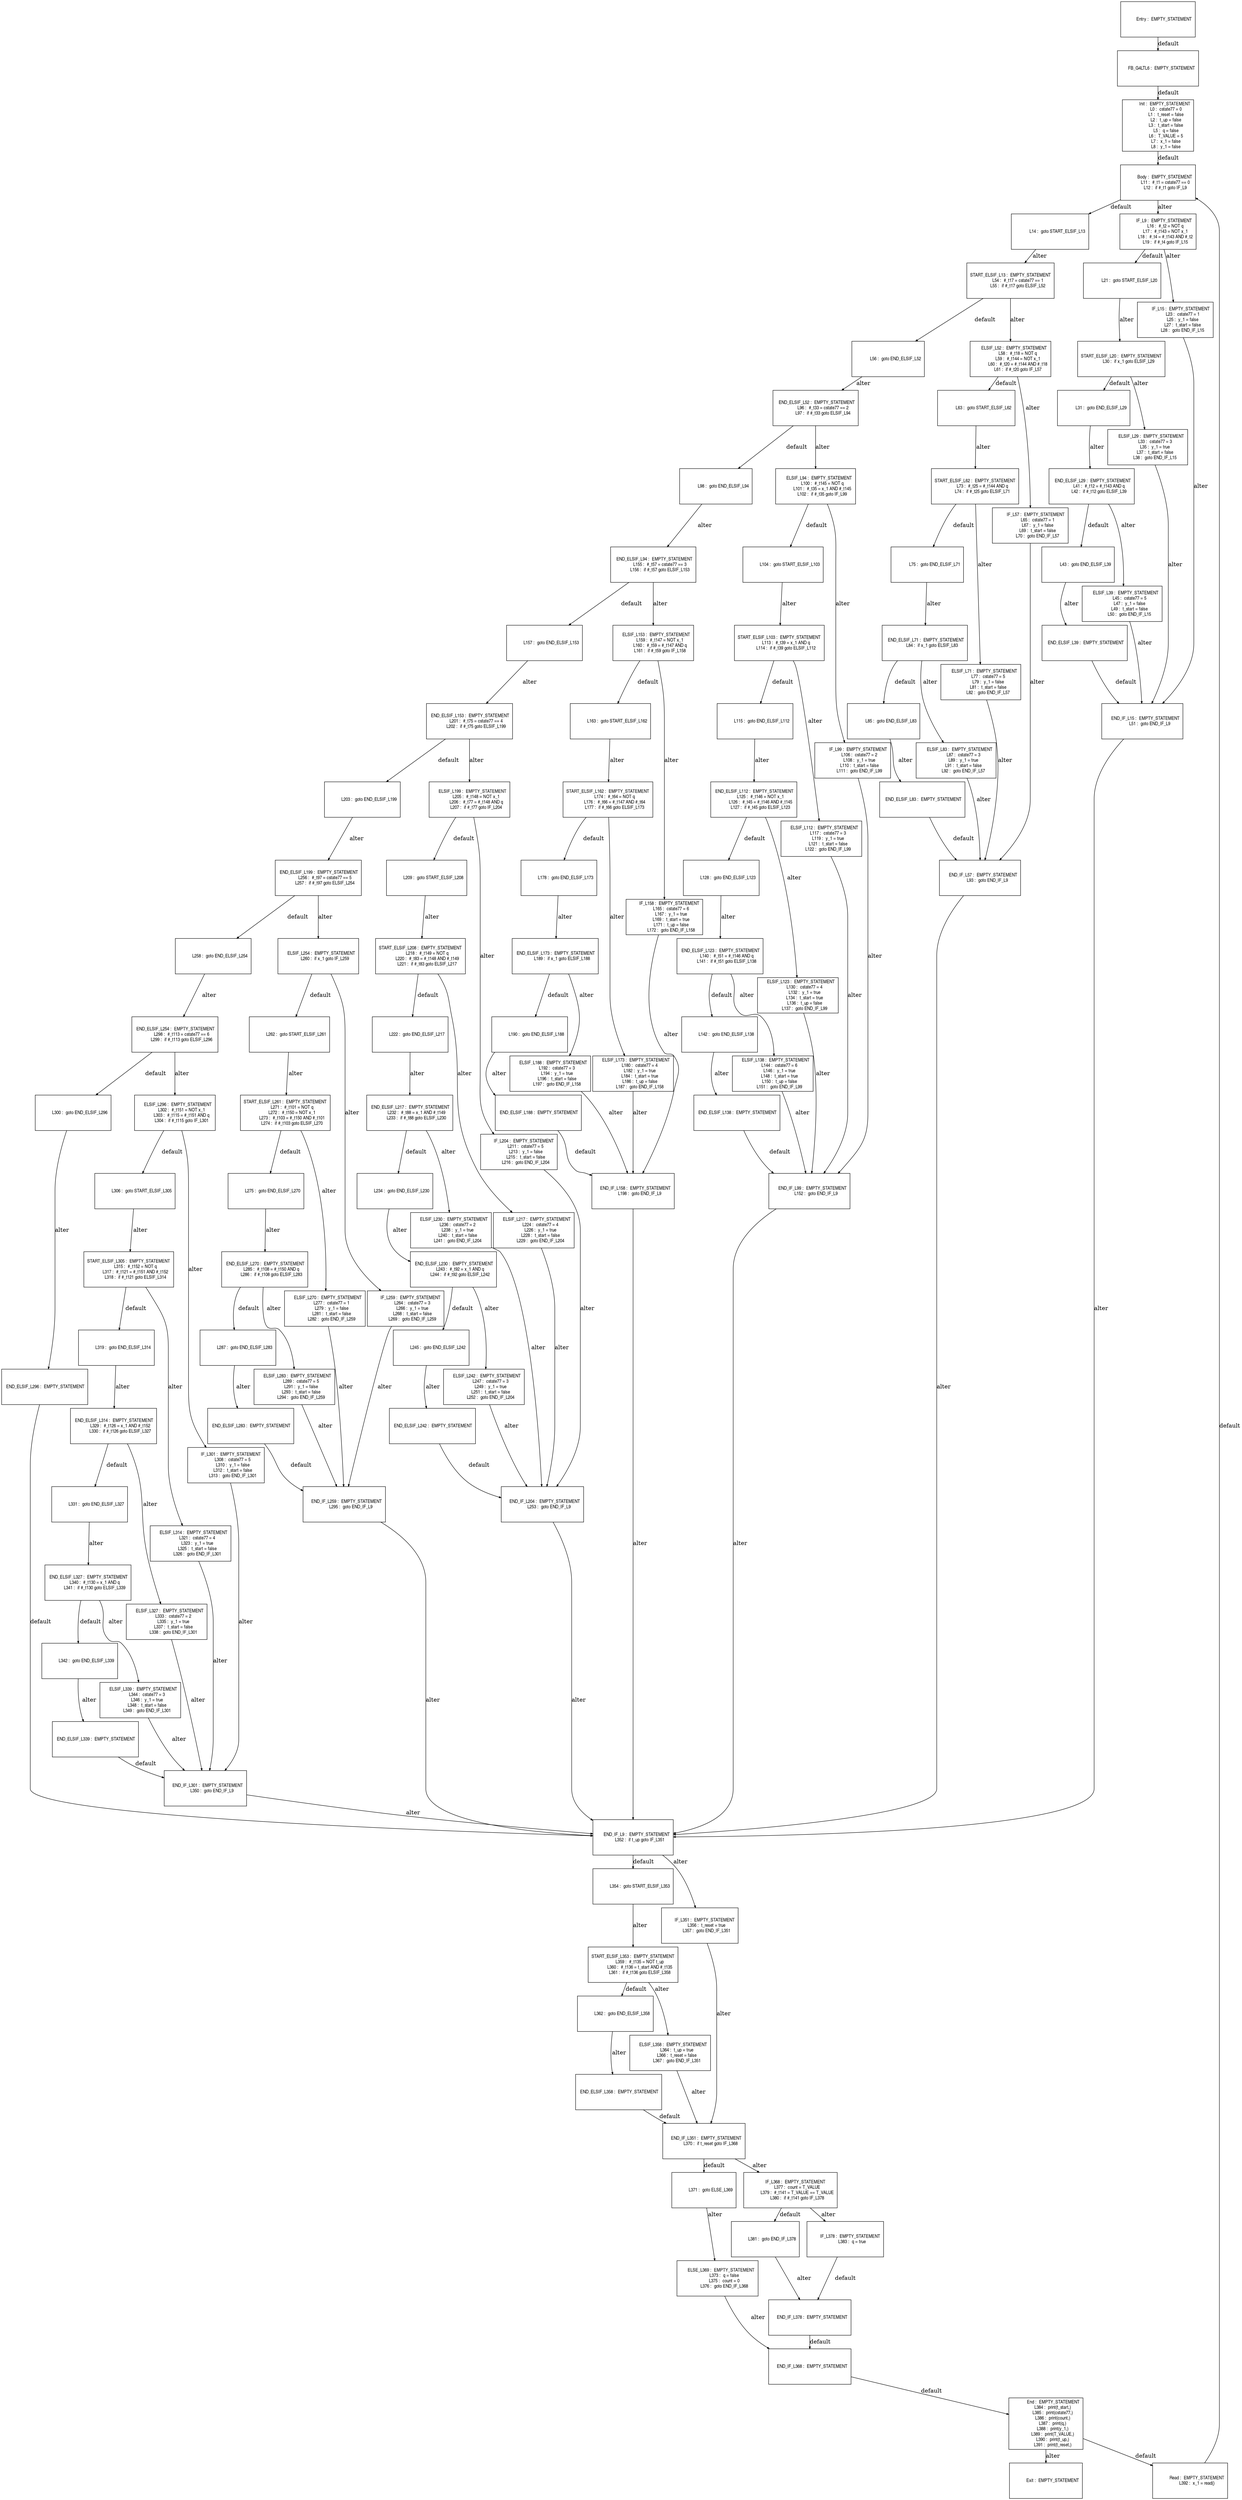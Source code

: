 digraph G {
  ranksep=.25;
  edge [arrowsize=.5]
  node [shape=rectangle, fontname="ArialNarrow",
        fontsize=12,  height=1.2];
  "      FB_G4LTL6 :  EMPTY_STATEMENT
"; "           Init :  EMPTY_STATEMENT
             L0 :  cstate77 = 0
             L1 :  t_reset = false
             L2 :  t_up = false
             L3 :  t_start = false
             L5 :  q = false
             L6 :  T_VALUE = 5
             L7 :  x_1 = false
             L8 :  y_1 = false
"; "           Body :  EMPTY_STATEMENT
            L11 :  #_t1 = cstate77 == 0
            L12 :  if #_t1 goto IF_L9
"; "            L14 :  goto START_ELSIF_L13
"; "          IF_L9 :  EMPTY_STATEMENT
            L16 :  #_t2 = NOT q
            L17 :  #_t143 = NOT x_1
            L18 :  #_t4 = #_t143 AND #_t2
            L19 :  if #_t4 goto IF_L15
"; "            L21 :  goto START_ELSIF_L20
"; "         IF_L15 :  EMPTY_STATEMENT
            L23 :  cstate77 = 1
            L25 :  y_1 = false
            L27 :  t_start = false
            L28 :  goto END_IF_L15
"; "START_ELSIF_L20 :  EMPTY_STATEMENT
            L30 :  if x_1 goto ELSIF_L29
"; "            L31 :  goto END_ELSIF_L29
"; "      ELSIF_L29 :  EMPTY_STATEMENT
            L33 :  cstate77 = 3
            L35 :  y_1 = true
            L37 :  t_start = false
            L38 :  goto END_IF_L15
"; "  END_ELSIF_L29 :  EMPTY_STATEMENT
            L41 :  #_t12 = #_t143 AND q
            L42 :  if #_t12 goto ELSIF_L39
"; "            L43 :  goto END_ELSIF_L39
"; "      ELSIF_L39 :  EMPTY_STATEMENT
            L45 :  cstate77 = 5
            L47 :  y_1 = false
            L49 :  t_start = false
            L50 :  goto END_IF_L15
"; "  END_ELSIF_L39 :  EMPTY_STATEMENT
"; "     END_IF_L15 :  EMPTY_STATEMENT
            L51 :  goto END_IF_L9
"; "START_ELSIF_L13 :  EMPTY_STATEMENT
            L54 :  #_t17 = cstate77 == 1
            L55 :  if #_t17 goto ELSIF_L52
"; "            L56 :  goto END_ELSIF_L52
"; "      ELSIF_L52 :  EMPTY_STATEMENT
            L58 :  #_t18 = NOT q
            L59 :  #_t144 = NOT x_1
            L60 :  #_t20 = #_t144 AND #_t18
            L61 :  if #_t20 goto IF_L57
"; "            L63 :  goto START_ELSIF_L62
"; "         IF_L57 :  EMPTY_STATEMENT
            L65 :  cstate77 = 1
            L67 :  y_1 = false
            L69 :  t_start = false
            L70 :  goto END_IF_L57
"; "START_ELSIF_L62 :  EMPTY_STATEMENT
            L73 :  #_t25 = #_t144 AND q
            L74 :  if #_t25 goto ELSIF_L71
"; "            L75 :  goto END_ELSIF_L71
"; "      ELSIF_L71 :  EMPTY_STATEMENT
            L77 :  cstate77 = 5
            L79 :  y_1 = false
            L81 :  t_start = false
            L82 :  goto END_IF_L57
"; "  END_ELSIF_L71 :  EMPTY_STATEMENT
            L84 :  if x_1 goto ELSIF_L83
"; "            L85 :  goto END_ELSIF_L83
"; "      ELSIF_L83 :  EMPTY_STATEMENT
            L87 :  cstate77 = 3
            L89 :  y_1 = true
            L91 :  t_start = false
            L92 :  goto END_IF_L57
"; "  END_ELSIF_L83 :  EMPTY_STATEMENT
"; "     END_IF_L57 :  EMPTY_STATEMENT
            L93 :  goto END_IF_L9
"; "  END_ELSIF_L52 :  EMPTY_STATEMENT
            L96 :  #_t33 = cstate77 == 2
            L97 :  if #_t33 goto ELSIF_L94
"; "            L98 :  goto END_ELSIF_L94
"; "      ELSIF_L94 :  EMPTY_STATEMENT
           L100 :  #_t145 = NOT q
           L101 :  #_t35 = x_1 AND #_t145
           L102 :  if #_t35 goto IF_L99
"; "           L104 :  goto START_ELSIF_L103
"; "         IF_L99 :  EMPTY_STATEMENT
           L106 :  cstate77 = 2
           L108 :  y_1 = true
           L110 :  t_start = false
           L111 :  goto END_IF_L99
"; "START_ELSIF_L103 :  EMPTY_STATEMENT
           L113 :  #_t39 = x_1 AND q
           L114 :  if #_t39 goto ELSIF_L112
"; "           L115 :  goto END_ELSIF_L112
"; "     ELSIF_L112 :  EMPTY_STATEMENT
           L117 :  cstate77 = 3
           L119 :  y_1 = true
           L121 :  t_start = false
           L122 :  goto END_IF_L99
"; " END_ELSIF_L112 :  EMPTY_STATEMENT
           L125 :  #_t146 = NOT x_1
           L126 :  #_t45 = #_t146 AND #_t145
           L127 :  if #_t45 goto ELSIF_L123
"; "           L128 :  goto END_ELSIF_L123
"; "     ELSIF_L123 :  EMPTY_STATEMENT
           L130 :  cstate77 = 4
           L132 :  y_1 = true
           L134 :  t_start = true
           L136 :  t_up = false
           L137 :  goto END_IF_L99
"; " END_ELSIF_L123 :  EMPTY_STATEMENT
           L140 :  #_t51 = #_t146 AND q
           L141 :  if #_t51 goto ELSIF_L138
"; "           L142 :  goto END_ELSIF_L138
"; "     ELSIF_L138 :  EMPTY_STATEMENT
           L144 :  cstate77 = 6
           L146 :  y_1 = true
           L148 :  t_start = true
           L150 :  t_up = false
           L151 :  goto END_IF_L99
"; " END_ELSIF_L138 :  EMPTY_STATEMENT
"; "     END_IF_L99 :  EMPTY_STATEMENT
           L152 :  goto END_IF_L9
"; "  END_ELSIF_L94 :  EMPTY_STATEMENT
           L155 :  #_t57 = cstate77 == 3
           L156 :  if #_t57 goto ELSIF_L153
"; "           L157 :  goto END_ELSIF_L153
"; "     ELSIF_L153 :  EMPTY_STATEMENT
           L159 :  #_t147 = NOT x_1
           L160 :  #_t59 = #_t147 AND q
           L161 :  if #_t59 goto IF_L158
"; "           L163 :  goto START_ELSIF_L162
"; "        IF_L158 :  EMPTY_STATEMENT
           L165 :  cstate77 = 6
           L167 :  y_1 = true
           L169 :  t_start = true
           L171 :  t_up = false
           L172 :  goto END_IF_L158
"; "START_ELSIF_L162 :  EMPTY_STATEMENT
           L174 :  #_t64 = NOT q
           L176 :  #_t66 = #_t147 AND #_t64
           L177 :  if #_t66 goto ELSIF_L173
"; "           L178 :  goto END_ELSIF_L173
"; "     ELSIF_L173 :  EMPTY_STATEMENT
           L180 :  cstate77 = 4
           L182 :  y_1 = true
           L184 :  t_start = true
           L186 :  t_up = false
           L187 :  goto END_IF_L158
"; " END_ELSIF_L173 :  EMPTY_STATEMENT
           L189 :  if x_1 goto ELSIF_L188
"; "           L190 :  goto END_ELSIF_L188
"; "     ELSIF_L188 :  EMPTY_STATEMENT
           L192 :  cstate77 = 3
           L194 :  y_1 = true
           L196 :  t_start = false
           L197 :  goto END_IF_L158
"; " END_ELSIF_L188 :  EMPTY_STATEMENT
"; "    END_IF_L158 :  EMPTY_STATEMENT
           L198 :  goto END_IF_L9
"; " END_ELSIF_L153 :  EMPTY_STATEMENT
           L201 :  #_t75 = cstate77 == 4
           L202 :  if #_t75 goto ELSIF_L199
"; "           L203 :  goto END_ELSIF_L199
"; "     ELSIF_L199 :  EMPTY_STATEMENT
           L205 :  #_t148 = NOT x_1
           L206 :  #_t77 = #_t148 AND q
           L207 :  if #_t77 goto IF_L204
"; "           L209 :  goto START_ELSIF_L208
"; "        IF_L204 :  EMPTY_STATEMENT
           L211 :  cstate77 = 5
           L213 :  y_1 = false
           L215 :  t_start = false
           L216 :  goto END_IF_L204
"; "START_ELSIF_L208 :  EMPTY_STATEMENT
           L218 :  #_t149 = NOT q
           L220 :  #_t83 = #_t148 AND #_t149
           L221 :  if #_t83 goto ELSIF_L217
"; "           L222 :  goto END_ELSIF_L217
"; "     ELSIF_L217 :  EMPTY_STATEMENT
           L224 :  cstate77 = 4
           L226 :  y_1 = true
           L228 :  t_start = false
           L229 :  goto END_IF_L204
"; " END_ELSIF_L217 :  EMPTY_STATEMENT
           L232 :  #_t88 = x_1 AND #_t149
           L233 :  if #_t88 goto ELSIF_L230
"; "           L234 :  goto END_ELSIF_L230
"; "     ELSIF_L230 :  EMPTY_STATEMENT
           L236 :  cstate77 = 2
           L238 :  y_1 = true
           L240 :  t_start = false
           L241 :  goto END_IF_L204
"; " END_ELSIF_L230 :  EMPTY_STATEMENT
           L243 :  #_t92 = x_1 AND q
           L244 :  if #_t92 goto ELSIF_L242
"; "           L245 :  goto END_ELSIF_L242
"; "     ELSIF_L242 :  EMPTY_STATEMENT
           L247 :  cstate77 = 3
           L249 :  y_1 = true
           L251 :  t_start = false
           L252 :  goto END_IF_L204
"; " END_ELSIF_L242 :  EMPTY_STATEMENT
"; "    END_IF_L204 :  EMPTY_STATEMENT
           L253 :  goto END_IF_L9
"; " END_ELSIF_L199 :  EMPTY_STATEMENT
           L256 :  #_t97 = cstate77 == 5
           L257 :  if #_t97 goto ELSIF_L254
"; "           L258 :  goto END_ELSIF_L254
"; "     ELSIF_L254 :  EMPTY_STATEMENT
           L260 :  if x_1 goto IF_L259
"; "           L262 :  goto START_ELSIF_L261
"; "        IF_L259 :  EMPTY_STATEMENT
           L264 :  cstate77 = 3
           L266 :  y_1 = true
           L268 :  t_start = false
           L269 :  goto END_IF_L259
"; "START_ELSIF_L261 :  EMPTY_STATEMENT
           L271 :  #_t101 = NOT q
           L272 :  #_t150 = NOT x_1
           L273 :  #_t103 = #_t150 AND #_t101
           L274 :  if #_t103 goto ELSIF_L270
"; "           L275 :  goto END_ELSIF_L270
"; "     ELSIF_L270 :  EMPTY_STATEMENT
           L277 :  cstate77 = 1
           L279 :  y_1 = false
           L281 :  t_start = false
           L282 :  goto END_IF_L259
"; " END_ELSIF_L270 :  EMPTY_STATEMENT
           L285 :  #_t108 = #_t150 AND q
           L286 :  if #_t108 goto ELSIF_L283
"; "           L287 :  goto END_ELSIF_L283
"; "     ELSIF_L283 :  EMPTY_STATEMENT
           L289 :  cstate77 = 5
           L291 :  y_1 = false
           L293 :  t_start = false
           L294 :  goto END_IF_L259
"; " END_ELSIF_L283 :  EMPTY_STATEMENT
"; "    END_IF_L259 :  EMPTY_STATEMENT
           L295 :  goto END_IF_L9
"; " END_ELSIF_L254 :  EMPTY_STATEMENT
           L298 :  #_t113 = cstate77 == 6
           L299 :  if #_t113 goto ELSIF_L296
"; "           L300 :  goto END_ELSIF_L296
"; "     ELSIF_L296 :  EMPTY_STATEMENT
           L302 :  #_t151 = NOT x_1
           L303 :  #_t115 = #_t151 AND q
           L304 :  if #_t115 goto IF_L301
"; "           L306 :  goto START_ELSIF_L305
"; "        IF_L301 :  EMPTY_STATEMENT
           L308 :  cstate77 = 5
           L310 :  y_1 = false
           L312 :  t_start = false
           L313 :  goto END_IF_L301
"; "START_ELSIF_L305 :  EMPTY_STATEMENT
           L315 :  #_t152 = NOT q
           L317 :  #_t121 = #_t151 AND #_t152
           L318 :  if #_t121 goto ELSIF_L314
"; "           L319 :  goto END_ELSIF_L314
"; "     ELSIF_L314 :  EMPTY_STATEMENT
           L321 :  cstate77 = 4
           L323 :  y_1 = true
           L325 :  t_start = false
           L326 :  goto END_IF_L301
"; " END_ELSIF_L314 :  EMPTY_STATEMENT
           L329 :  #_t126 = x_1 AND #_t152
           L330 :  if #_t126 goto ELSIF_L327
"; "           L331 :  goto END_ELSIF_L327
"; "     ELSIF_L327 :  EMPTY_STATEMENT
           L333 :  cstate77 = 2
           L335 :  y_1 = true
           L337 :  t_start = false
           L338 :  goto END_IF_L301
"; " END_ELSIF_L327 :  EMPTY_STATEMENT
           L340 :  #_t130 = x_1 AND q
           L341 :  if #_t130 goto ELSIF_L339
"; "           L342 :  goto END_ELSIF_L339
"; "     ELSIF_L339 :  EMPTY_STATEMENT
           L344 :  cstate77 = 3
           L346 :  y_1 = true
           L348 :  t_start = false
           L349 :  goto END_IF_L301
"; " END_ELSIF_L339 :  EMPTY_STATEMENT
"; "    END_IF_L301 :  EMPTY_STATEMENT
           L350 :  goto END_IF_L9
"; " END_ELSIF_L296 :  EMPTY_STATEMENT
"; "      END_IF_L9 :  EMPTY_STATEMENT
           L352 :  if t_up goto IF_L351
"; "           L354 :  goto START_ELSIF_L353
"; "        IF_L351 :  EMPTY_STATEMENT
           L356 :  t_reset = true
           L357 :  goto END_IF_L351
"; "START_ELSIF_L353 :  EMPTY_STATEMENT
           L359 :  #_t135 = NOT t_up
           L360 :  #_t136 = t_start AND #_t135
           L361 :  if #_t136 goto ELSIF_L358
"; "           L362 :  goto END_ELSIF_L358
"; "     ELSIF_L358 :  EMPTY_STATEMENT
           L364 :  t_up = true
           L366 :  t_reset = false
           L367 :  goto END_IF_L351
"; " END_ELSIF_L358 :  EMPTY_STATEMENT
"; "    END_IF_L351 :  EMPTY_STATEMENT
           L370 :  if t_reset goto IF_L368
"; "           L371 :  goto ELSE_L369
"; "      ELSE_L369 :  EMPTY_STATEMENT
           L373 :  q = false
           L375 :  count = 0
           L376 :  goto END_IF_L368
"; "        IF_L368 :  EMPTY_STATEMENT
           L377 :  count = T_VALUE
           L379 :  #_t141 = T_VALUE == T_VALUE
           L380 :  if #_t141 goto IF_L378
"; "           L381 :  goto END_IF_L378
"; "        IF_L378 :  EMPTY_STATEMENT
           L383 :  q = true
"; "    END_IF_L378 :  EMPTY_STATEMENT
"; "    END_IF_L368 :  EMPTY_STATEMENT
"; "          Entry :  EMPTY_STATEMENT
"; "            End :  EMPTY_STATEMENT
           L384 :  print(t_start,)
           L385 :  print(cstate77,)
           L386 :  print(count,)
           L387 :  print(q,)
           L388 :  print(y_1,)
           L389 :  print(T_VALUE,)
           L390 :  print(t_up,)
           L391 :  print(t_reset,)
"; "           Exit :  EMPTY_STATEMENT
"; "           Read :  EMPTY_STATEMENT
           L392 :  x_1 = read()
"; 
  "      FB_G4LTL6 :  EMPTY_STATEMENT
" -> "           Init :  EMPTY_STATEMENT
             L0 :  cstate77 = 0
             L1 :  t_reset = false
             L2 :  t_up = false
             L3 :  t_start = false
             L5 :  q = false
             L6 :  T_VALUE = 5
             L7 :  x_1 = false
             L8 :  y_1 = false
"  [label="default"];
  "           Init :  EMPTY_STATEMENT
             L0 :  cstate77 = 0
             L1 :  t_reset = false
             L2 :  t_up = false
             L3 :  t_start = false
             L5 :  q = false
             L6 :  T_VALUE = 5
             L7 :  x_1 = false
             L8 :  y_1 = false
" -> "           Body :  EMPTY_STATEMENT
            L11 :  #_t1 = cstate77 == 0
            L12 :  if #_t1 goto IF_L9
"  [label="default"];
  "           Body :  EMPTY_STATEMENT
            L11 :  #_t1 = cstate77 == 0
            L12 :  if #_t1 goto IF_L9
" -> "            L14 :  goto START_ELSIF_L13
"  [label="default"];
  "           Body :  EMPTY_STATEMENT
            L11 :  #_t1 = cstate77 == 0
            L12 :  if #_t1 goto IF_L9
" -> "          IF_L9 :  EMPTY_STATEMENT
            L16 :  #_t2 = NOT q
            L17 :  #_t143 = NOT x_1
            L18 :  #_t4 = #_t143 AND #_t2
            L19 :  if #_t4 goto IF_L15
"  [label="alter"];
  "            L14 :  goto START_ELSIF_L13
" -> "START_ELSIF_L13 :  EMPTY_STATEMENT
            L54 :  #_t17 = cstate77 == 1
            L55 :  if #_t17 goto ELSIF_L52
"  [label="alter"];
  "          IF_L9 :  EMPTY_STATEMENT
            L16 :  #_t2 = NOT q
            L17 :  #_t143 = NOT x_1
            L18 :  #_t4 = #_t143 AND #_t2
            L19 :  if #_t4 goto IF_L15
" -> "            L21 :  goto START_ELSIF_L20
"  [label="default"];
  "          IF_L9 :  EMPTY_STATEMENT
            L16 :  #_t2 = NOT q
            L17 :  #_t143 = NOT x_1
            L18 :  #_t4 = #_t143 AND #_t2
            L19 :  if #_t4 goto IF_L15
" -> "         IF_L15 :  EMPTY_STATEMENT
            L23 :  cstate77 = 1
            L25 :  y_1 = false
            L27 :  t_start = false
            L28 :  goto END_IF_L15
"  [label="alter"];
  "            L21 :  goto START_ELSIF_L20
" -> "START_ELSIF_L20 :  EMPTY_STATEMENT
            L30 :  if x_1 goto ELSIF_L29
"  [label="alter"];
  "         IF_L15 :  EMPTY_STATEMENT
            L23 :  cstate77 = 1
            L25 :  y_1 = false
            L27 :  t_start = false
            L28 :  goto END_IF_L15
" -> "     END_IF_L15 :  EMPTY_STATEMENT
            L51 :  goto END_IF_L9
"  [label="alter"];
  "START_ELSIF_L20 :  EMPTY_STATEMENT
            L30 :  if x_1 goto ELSIF_L29
" -> "            L31 :  goto END_ELSIF_L29
"  [label="default"];
  "START_ELSIF_L20 :  EMPTY_STATEMENT
            L30 :  if x_1 goto ELSIF_L29
" -> "      ELSIF_L29 :  EMPTY_STATEMENT
            L33 :  cstate77 = 3
            L35 :  y_1 = true
            L37 :  t_start = false
            L38 :  goto END_IF_L15
"  [label="alter"];
  "            L31 :  goto END_ELSIF_L29
" -> "  END_ELSIF_L29 :  EMPTY_STATEMENT
            L41 :  #_t12 = #_t143 AND q
            L42 :  if #_t12 goto ELSIF_L39
"  [label="alter"];
  "      ELSIF_L29 :  EMPTY_STATEMENT
            L33 :  cstate77 = 3
            L35 :  y_1 = true
            L37 :  t_start = false
            L38 :  goto END_IF_L15
" -> "     END_IF_L15 :  EMPTY_STATEMENT
            L51 :  goto END_IF_L9
"  [label="alter"];
  "  END_ELSIF_L29 :  EMPTY_STATEMENT
            L41 :  #_t12 = #_t143 AND q
            L42 :  if #_t12 goto ELSIF_L39
" -> "            L43 :  goto END_ELSIF_L39
"  [label="default"];
  "  END_ELSIF_L29 :  EMPTY_STATEMENT
            L41 :  #_t12 = #_t143 AND q
            L42 :  if #_t12 goto ELSIF_L39
" -> "      ELSIF_L39 :  EMPTY_STATEMENT
            L45 :  cstate77 = 5
            L47 :  y_1 = false
            L49 :  t_start = false
            L50 :  goto END_IF_L15
"  [label="alter"];
  "            L43 :  goto END_ELSIF_L39
" -> "  END_ELSIF_L39 :  EMPTY_STATEMENT
"  [label="alter"];
  "      ELSIF_L39 :  EMPTY_STATEMENT
            L45 :  cstate77 = 5
            L47 :  y_1 = false
            L49 :  t_start = false
            L50 :  goto END_IF_L15
" -> "     END_IF_L15 :  EMPTY_STATEMENT
            L51 :  goto END_IF_L9
"  [label="alter"];
  "  END_ELSIF_L39 :  EMPTY_STATEMENT
" -> "     END_IF_L15 :  EMPTY_STATEMENT
            L51 :  goto END_IF_L9
"  [label="default"];
  "     END_IF_L15 :  EMPTY_STATEMENT
            L51 :  goto END_IF_L9
" -> "      END_IF_L9 :  EMPTY_STATEMENT
           L352 :  if t_up goto IF_L351
"  [label="alter"];
  "START_ELSIF_L13 :  EMPTY_STATEMENT
            L54 :  #_t17 = cstate77 == 1
            L55 :  if #_t17 goto ELSIF_L52
" -> "            L56 :  goto END_ELSIF_L52
"  [label="default"];
  "START_ELSIF_L13 :  EMPTY_STATEMENT
            L54 :  #_t17 = cstate77 == 1
            L55 :  if #_t17 goto ELSIF_L52
" -> "      ELSIF_L52 :  EMPTY_STATEMENT
            L58 :  #_t18 = NOT q
            L59 :  #_t144 = NOT x_1
            L60 :  #_t20 = #_t144 AND #_t18
            L61 :  if #_t20 goto IF_L57
"  [label="alter"];
  "            L56 :  goto END_ELSIF_L52
" -> "  END_ELSIF_L52 :  EMPTY_STATEMENT
            L96 :  #_t33 = cstate77 == 2
            L97 :  if #_t33 goto ELSIF_L94
"  [label="alter"];
  "      ELSIF_L52 :  EMPTY_STATEMENT
            L58 :  #_t18 = NOT q
            L59 :  #_t144 = NOT x_1
            L60 :  #_t20 = #_t144 AND #_t18
            L61 :  if #_t20 goto IF_L57
" -> "            L63 :  goto START_ELSIF_L62
"  [label="default"];
  "      ELSIF_L52 :  EMPTY_STATEMENT
            L58 :  #_t18 = NOT q
            L59 :  #_t144 = NOT x_1
            L60 :  #_t20 = #_t144 AND #_t18
            L61 :  if #_t20 goto IF_L57
" -> "         IF_L57 :  EMPTY_STATEMENT
            L65 :  cstate77 = 1
            L67 :  y_1 = false
            L69 :  t_start = false
            L70 :  goto END_IF_L57
"  [label="alter"];
  "            L63 :  goto START_ELSIF_L62
" -> "START_ELSIF_L62 :  EMPTY_STATEMENT
            L73 :  #_t25 = #_t144 AND q
            L74 :  if #_t25 goto ELSIF_L71
"  [label="alter"];
  "         IF_L57 :  EMPTY_STATEMENT
            L65 :  cstate77 = 1
            L67 :  y_1 = false
            L69 :  t_start = false
            L70 :  goto END_IF_L57
" -> "     END_IF_L57 :  EMPTY_STATEMENT
            L93 :  goto END_IF_L9
"  [label="alter"];
  "START_ELSIF_L62 :  EMPTY_STATEMENT
            L73 :  #_t25 = #_t144 AND q
            L74 :  if #_t25 goto ELSIF_L71
" -> "            L75 :  goto END_ELSIF_L71
"  [label="default"];
  "START_ELSIF_L62 :  EMPTY_STATEMENT
            L73 :  #_t25 = #_t144 AND q
            L74 :  if #_t25 goto ELSIF_L71
" -> "      ELSIF_L71 :  EMPTY_STATEMENT
            L77 :  cstate77 = 5
            L79 :  y_1 = false
            L81 :  t_start = false
            L82 :  goto END_IF_L57
"  [label="alter"];
  "            L75 :  goto END_ELSIF_L71
" -> "  END_ELSIF_L71 :  EMPTY_STATEMENT
            L84 :  if x_1 goto ELSIF_L83
"  [label="alter"];
  "      ELSIF_L71 :  EMPTY_STATEMENT
            L77 :  cstate77 = 5
            L79 :  y_1 = false
            L81 :  t_start = false
            L82 :  goto END_IF_L57
" -> "     END_IF_L57 :  EMPTY_STATEMENT
            L93 :  goto END_IF_L9
"  [label="alter"];
  "  END_ELSIF_L71 :  EMPTY_STATEMENT
            L84 :  if x_1 goto ELSIF_L83
" -> "            L85 :  goto END_ELSIF_L83
"  [label="default"];
  "  END_ELSIF_L71 :  EMPTY_STATEMENT
            L84 :  if x_1 goto ELSIF_L83
" -> "      ELSIF_L83 :  EMPTY_STATEMENT
            L87 :  cstate77 = 3
            L89 :  y_1 = true
            L91 :  t_start = false
            L92 :  goto END_IF_L57
"  [label="alter"];
  "            L85 :  goto END_ELSIF_L83
" -> "  END_ELSIF_L83 :  EMPTY_STATEMENT
"  [label="alter"];
  "      ELSIF_L83 :  EMPTY_STATEMENT
            L87 :  cstate77 = 3
            L89 :  y_1 = true
            L91 :  t_start = false
            L92 :  goto END_IF_L57
" -> "     END_IF_L57 :  EMPTY_STATEMENT
            L93 :  goto END_IF_L9
"  [label="alter"];
  "  END_ELSIF_L83 :  EMPTY_STATEMENT
" -> "     END_IF_L57 :  EMPTY_STATEMENT
            L93 :  goto END_IF_L9
"  [label="default"];
  "     END_IF_L57 :  EMPTY_STATEMENT
            L93 :  goto END_IF_L9
" -> "      END_IF_L9 :  EMPTY_STATEMENT
           L352 :  if t_up goto IF_L351
"  [label="alter"];
  "  END_ELSIF_L52 :  EMPTY_STATEMENT
            L96 :  #_t33 = cstate77 == 2
            L97 :  if #_t33 goto ELSIF_L94
" -> "            L98 :  goto END_ELSIF_L94
"  [label="default"];
  "  END_ELSIF_L52 :  EMPTY_STATEMENT
            L96 :  #_t33 = cstate77 == 2
            L97 :  if #_t33 goto ELSIF_L94
" -> "      ELSIF_L94 :  EMPTY_STATEMENT
           L100 :  #_t145 = NOT q
           L101 :  #_t35 = x_1 AND #_t145
           L102 :  if #_t35 goto IF_L99
"  [label="alter"];
  "            L98 :  goto END_ELSIF_L94
" -> "  END_ELSIF_L94 :  EMPTY_STATEMENT
           L155 :  #_t57 = cstate77 == 3
           L156 :  if #_t57 goto ELSIF_L153
"  [label="alter"];
  "      ELSIF_L94 :  EMPTY_STATEMENT
           L100 :  #_t145 = NOT q
           L101 :  #_t35 = x_1 AND #_t145
           L102 :  if #_t35 goto IF_L99
" -> "           L104 :  goto START_ELSIF_L103
"  [label="default"];
  "      ELSIF_L94 :  EMPTY_STATEMENT
           L100 :  #_t145 = NOT q
           L101 :  #_t35 = x_1 AND #_t145
           L102 :  if #_t35 goto IF_L99
" -> "         IF_L99 :  EMPTY_STATEMENT
           L106 :  cstate77 = 2
           L108 :  y_1 = true
           L110 :  t_start = false
           L111 :  goto END_IF_L99
"  [label="alter"];
  "           L104 :  goto START_ELSIF_L103
" -> "START_ELSIF_L103 :  EMPTY_STATEMENT
           L113 :  #_t39 = x_1 AND q
           L114 :  if #_t39 goto ELSIF_L112
"  [label="alter"];
  "         IF_L99 :  EMPTY_STATEMENT
           L106 :  cstate77 = 2
           L108 :  y_1 = true
           L110 :  t_start = false
           L111 :  goto END_IF_L99
" -> "     END_IF_L99 :  EMPTY_STATEMENT
           L152 :  goto END_IF_L9
"  [label="alter"];
  "START_ELSIF_L103 :  EMPTY_STATEMENT
           L113 :  #_t39 = x_1 AND q
           L114 :  if #_t39 goto ELSIF_L112
" -> "           L115 :  goto END_ELSIF_L112
"  [label="default"];
  "START_ELSIF_L103 :  EMPTY_STATEMENT
           L113 :  #_t39 = x_1 AND q
           L114 :  if #_t39 goto ELSIF_L112
" -> "     ELSIF_L112 :  EMPTY_STATEMENT
           L117 :  cstate77 = 3
           L119 :  y_1 = true
           L121 :  t_start = false
           L122 :  goto END_IF_L99
"  [label="alter"];
  "           L115 :  goto END_ELSIF_L112
" -> " END_ELSIF_L112 :  EMPTY_STATEMENT
           L125 :  #_t146 = NOT x_1
           L126 :  #_t45 = #_t146 AND #_t145
           L127 :  if #_t45 goto ELSIF_L123
"  [label="alter"];
  "     ELSIF_L112 :  EMPTY_STATEMENT
           L117 :  cstate77 = 3
           L119 :  y_1 = true
           L121 :  t_start = false
           L122 :  goto END_IF_L99
" -> "     END_IF_L99 :  EMPTY_STATEMENT
           L152 :  goto END_IF_L9
"  [label="alter"];
  " END_ELSIF_L112 :  EMPTY_STATEMENT
           L125 :  #_t146 = NOT x_1
           L126 :  #_t45 = #_t146 AND #_t145
           L127 :  if #_t45 goto ELSIF_L123
" -> "           L128 :  goto END_ELSIF_L123
"  [label="default"];
  " END_ELSIF_L112 :  EMPTY_STATEMENT
           L125 :  #_t146 = NOT x_1
           L126 :  #_t45 = #_t146 AND #_t145
           L127 :  if #_t45 goto ELSIF_L123
" -> "     ELSIF_L123 :  EMPTY_STATEMENT
           L130 :  cstate77 = 4
           L132 :  y_1 = true
           L134 :  t_start = true
           L136 :  t_up = false
           L137 :  goto END_IF_L99
"  [label="alter"];
  "           L128 :  goto END_ELSIF_L123
" -> " END_ELSIF_L123 :  EMPTY_STATEMENT
           L140 :  #_t51 = #_t146 AND q
           L141 :  if #_t51 goto ELSIF_L138
"  [label="alter"];
  "     ELSIF_L123 :  EMPTY_STATEMENT
           L130 :  cstate77 = 4
           L132 :  y_1 = true
           L134 :  t_start = true
           L136 :  t_up = false
           L137 :  goto END_IF_L99
" -> "     END_IF_L99 :  EMPTY_STATEMENT
           L152 :  goto END_IF_L9
"  [label="alter"];
  " END_ELSIF_L123 :  EMPTY_STATEMENT
           L140 :  #_t51 = #_t146 AND q
           L141 :  if #_t51 goto ELSIF_L138
" -> "           L142 :  goto END_ELSIF_L138
"  [label="default"];
  " END_ELSIF_L123 :  EMPTY_STATEMENT
           L140 :  #_t51 = #_t146 AND q
           L141 :  if #_t51 goto ELSIF_L138
" -> "     ELSIF_L138 :  EMPTY_STATEMENT
           L144 :  cstate77 = 6
           L146 :  y_1 = true
           L148 :  t_start = true
           L150 :  t_up = false
           L151 :  goto END_IF_L99
"  [label="alter"];
  "           L142 :  goto END_ELSIF_L138
" -> " END_ELSIF_L138 :  EMPTY_STATEMENT
"  [label="alter"];
  "     ELSIF_L138 :  EMPTY_STATEMENT
           L144 :  cstate77 = 6
           L146 :  y_1 = true
           L148 :  t_start = true
           L150 :  t_up = false
           L151 :  goto END_IF_L99
" -> "     END_IF_L99 :  EMPTY_STATEMENT
           L152 :  goto END_IF_L9
"  [label="alter"];
  " END_ELSIF_L138 :  EMPTY_STATEMENT
" -> "     END_IF_L99 :  EMPTY_STATEMENT
           L152 :  goto END_IF_L9
"  [label="default"];
  "     END_IF_L99 :  EMPTY_STATEMENT
           L152 :  goto END_IF_L9
" -> "      END_IF_L9 :  EMPTY_STATEMENT
           L352 :  if t_up goto IF_L351
"  [label="alter"];
  "  END_ELSIF_L94 :  EMPTY_STATEMENT
           L155 :  #_t57 = cstate77 == 3
           L156 :  if #_t57 goto ELSIF_L153
" -> "           L157 :  goto END_ELSIF_L153
"  [label="default"];
  "  END_ELSIF_L94 :  EMPTY_STATEMENT
           L155 :  #_t57 = cstate77 == 3
           L156 :  if #_t57 goto ELSIF_L153
" -> "     ELSIF_L153 :  EMPTY_STATEMENT
           L159 :  #_t147 = NOT x_1
           L160 :  #_t59 = #_t147 AND q
           L161 :  if #_t59 goto IF_L158
"  [label="alter"];
  "           L157 :  goto END_ELSIF_L153
" -> " END_ELSIF_L153 :  EMPTY_STATEMENT
           L201 :  #_t75 = cstate77 == 4
           L202 :  if #_t75 goto ELSIF_L199
"  [label="alter"];
  "     ELSIF_L153 :  EMPTY_STATEMENT
           L159 :  #_t147 = NOT x_1
           L160 :  #_t59 = #_t147 AND q
           L161 :  if #_t59 goto IF_L158
" -> "           L163 :  goto START_ELSIF_L162
"  [label="default"];
  "     ELSIF_L153 :  EMPTY_STATEMENT
           L159 :  #_t147 = NOT x_1
           L160 :  #_t59 = #_t147 AND q
           L161 :  if #_t59 goto IF_L158
" -> "        IF_L158 :  EMPTY_STATEMENT
           L165 :  cstate77 = 6
           L167 :  y_1 = true
           L169 :  t_start = true
           L171 :  t_up = false
           L172 :  goto END_IF_L158
"  [label="alter"];
  "           L163 :  goto START_ELSIF_L162
" -> "START_ELSIF_L162 :  EMPTY_STATEMENT
           L174 :  #_t64 = NOT q
           L176 :  #_t66 = #_t147 AND #_t64
           L177 :  if #_t66 goto ELSIF_L173
"  [label="alter"];
  "        IF_L158 :  EMPTY_STATEMENT
           L165 :  cstate77 = 6
           L167 :  y_1 = true
           L169 :  t_start = true
           L171 :  t_up = false
           L172 :  goto END_IF_L158
" -> "    END_IF_L158 :  EMPTY_STATEMENT
           L198 :  goto END_IF_L9
"  [label="alter"];
  "START_ELSIF_L162 :  EMPTY_STATEMENT
           L174 :  #_t64 = NOT q
           L176 :  #_t66 = #_t147 AND #_t64
           L177 :  if #_t66 goto ELSIF_L173
" -> "           L178 :  goto END_ELSIF_L173
"  [label="default"];
  "START_ELSIF_L162 :  EMPTY_STATEMENT
           L174 :  #_t64 = NOT q
           L176 :  #_t66 = #_t147 AND #_t64
           L177 :  if #_t66 goto ELSIF_L173
" -> "     ELSIF_L173 :  EMPTY_STATEMENT
           L180 :  cstate77 = 4
           L182 :  y_1 = true
           L184 :  t_start = true
           L186 :  t_up = false
           L187 :  goto END_IF_L158
"  [label="alter"];
  "           L178 :  goto END_ELSIF_L173
" -> " END_ELSIF_L173 :  EMPTY_STATEMENT
           L189 :  if x_1 goto ELSIF_L188
"  [label="alter"];
  "     ELSIF_L173 :  EMPTY_STATEMENT
           L180 :  cstate77 = 4
           L182 :  y_1 = true
           L184 :  t_start = true
           L186 :  t_up = false
           L187 :  goto END_IF_L158
" -> "    END_IF_L158 :  EMPTY_STATEMENT
           L198 :  goto END_IF_L9
"  [label="alter"];
  " END_ELSIF_L173 :  EMPTY_STATEMENT
           L189 :  if x_1 goto ELSIF_L188
" -> "           L190 :  goto END_ELSIF_L188
"  [label="default"];
  " END_ELSIF_L173 :  EMPTY_STATEMENT
           L189 :  if x_1 goto ELSIF_L188
" -> "     ELSIF_L188 :  EMPTY_STATEMENT
           L192 :  cstate77 = 3
           L194 :  y_1 = true
           L196 :  t_start = false
           L197 :  goto END_IF_L158
"  [label="alter"];
  "           L190 :  goto END_ELSIF_L188
" -> " END_ELSIF_L188 :  EMPTY_STATEMENT
"  [label="alter"];
  "     ELSIF_L188 :  EMPTY_STATEMENT
           L192 :  cstate77 = 3
           L194 :  y_1 = true
           L196 :  t_start = false
           L197 :  goto END_IF_L158
" -> "    END_IF_L158 :  EMPTY_STATEMENT
           L198 :  goto END_IF_L9
"  [label="alter"];
  " END_ELSIF_L188 :  EMPTY_STATEMENT
" -> "    END_IF_L158 :  EMPTY_STATEMENT
           L198 :  goto END_IF_L9
"  [label="default"];
  "    END_IF_L158 :  EMPTY_STATEMENT
           L198 :  goto END_IF_L9
" -> "      END_IF_L9 :  EMPTY_STATEMENT
           L352 :  if t_up goto IF_L351
"  [label="alter"];
  " END_ELSIF_L153 :  EMPTY_STATEMENT
           L201 :  #_t75 = cstate77 == 4
           L202 :  if #_t75 goto ELSIF_L199
" -> "           L203 :  goto END_ELSIF_L199
"  [label="default"];
  " END_ELSIF_L153 :  EMPTY_STATEMENT
           L201 :  #_t75 = cstate77 == 4
           L202 :  if #_t75 goto ELSIF_L199
" -> "     ELSIF_L199 :  EMPTY_STATEMENT
           L205 :  #_t148 = NOT x_1
           L206 :  #_t77 = #_t148 AND q
           L207 :  if #_t77 goto IF_L204
"  [label="alter"];
  "           L203 :  goto END_ELSIF_L199
" -> " END_ELSIF_L199 :  EMPTY_STATEMENT
           L256 :  #_t97 = cstate77 == 5
           L257 :  if #_t97 goto ELSIF_L254
"  [label="alter"];
  "     ELSIF_L199 :  EMPTY_STATEMENT
           L205 :  #_t148 = NOT x_1
           L206 :  #_t77 = #_t148 AND q
           L207 :  if #_t77 goto IF_L204
" -> "           L209 :  goto START_ELSIF_L208
"  [label="default"];
  "     ELSIF_L199 :  EMPTY_STATEMENT
           L205 :  #_t148 = NOT x_1
           L206 :  #_t77 = #_t148 AND q
           L207 :  if #_t77 goto IF_L204
" -> "        IF_L204 :  EMPTY_STATEMENT
           L211 :  cstate77 = 5
           L213 :  y_1 = false
           L215 :  t_start = false
           L216 :  goto END_IF_L204
"  [label="alter"];
  "           L209 :  goto START_ELSIF_L208
" -> "START_ELSIF_L208 :  EMPTY_STATEMENT
           L218 :  #_t149 = NOT q
           L220 :  #_t83 = #_t148 AND #_t149
           L221 :  if #_t83 goto ELSIF_L217
"  [label="alter"];
  "        IF_L204 :  EMPTY_STATEMENT
           L211 :  cstate77 = 5
           L213 :  y_1 = false
           L215 :  t_start = false
           L216 :  goto END_IF_L204
" -> "    END_IF_L204 :  EMPTY_STATEMENT
           L253 :  goto END_IF_L9
"  [label="alter"];
  "START_ELSIF_L208 :  EMPTY_STATEMENT
           L218 :  #_t149 = NOT q
           L220 :  #_t83 = #_t148 AND #_t149
           L221 :  if #_t83 goto ELSIF_L217
" -> "           L222 :  goto END_ELSIF_L217
"  [label="default"];
  "START_ELSIF_L208 :  EMPTY_STATEMENT
           L218 :  #_t149 = NOT q
           L220 :  #_t83 = #_t148 AND #_t149
           L221 :  if #_t83 goto ELSIF_L217
" -> "     ELSIF_L217 :  EMPTY_STATEMENT
           L224 :  cstate77 = 4
           L226 :  y_1 = true
           L228 :  t_start = false
           L229 :  goto END_IF_L204
"  [label="alter"];
  "           L222 :  goto END_ELSIF_L217
" -> " END_ELSIF_L217 :  EMPTY_STATEMENT
           L232 :  #_t88 = x_1 AND #_t149
           L233 :  if #_t88 goto ELSIF_L230
"  [label="alter"];
  "     ELSIF_L217 :  EMPTY_STATEMENT
           L224 :  cstate77 = 4
           L226 :  y_1 = true
           L228 :  t_start = false
           L229 :  goto END_IF_L204
" -> "    END_IF_L204 :  EMPTY_STATEMENT
           L253 :  goto END_IF_L9
"  [label="alter"];
  " END_ELSIF_L217 :  EMPTY_STATEMENT
           L232 :  #_t88 = x_1 AND #_t149
           L233 :  if #_t88 goto ELSIF_L230
" -> "           L234 :  goto END_ELSIF_L230
"  [label="default"];
  " END_ELSIF_L217 :  EMPTY_STATEMENT
           L232 :  #_t88 = x_1 AND #_t149
           L233 :  if #_t88 goto ELSIF_L230
" -> "     ELSIF_L230 :  EMPTY_STATEMENT
           L236 :  cstate77 = 2
           L238 :  y_1 = true
           L240 :  t_start = false
           L241 :  goto END_IF_L204
"  [label="alter"];
  "           L234 :  goto END_ELSIF_L230
" -> " END_ELSIF_L230 :  EMPTY_STATEMENT
           L243 :  #_t92 = x_1 AND q
           L244 :  if #_t92 goto ELSIF_L242
"  [label="alter"];
  "     ELSIF_L230 :  EMPTY_STATEMENT
           L236 :  cstate77 = 2
           L238 :  y_1 = true
           L240 :  t_start = false
           L241 :  goto END_IF_L204
" -> "    END_IF_L204 :  EMPTY_STATEMENT
           L253 :  goto END_IF_L9
"  [label="alter"];
  " END_ELSIF_L230 :  EMPTY_STATEMENT
           L243 :  #_t92 = x_1 AND q
           L244 :  if #_t92 goto ELSIF_L242
" -> "           L245 :  goto END_ELSIF_L242
"  [label="default"];
  " END_ELSIF_L230 :  EMPTY_STATEMENT
           L243 :  #_t92 = x_1 AND q
           L244 :  if #_t92 goto ELSIF_L242
" -> "     ELSIF_L242 :  EMPTY_STATEMENT
           L247 :  cstate77 = 3
           L249 :  y_1 = true
           L251 :  t_start = false
           L252 :  goto END_IF_L204
"  [label="alter"];
  "           L245 :  goto END_ELSIF_L242
" -> " END_ELSIF_L242 :  EMPTY_STATEMENT
"  [label="alter"];
  "     ELSIF_L242 :  EMPTY_STATEMENT
           L247 :  cstate77 = 3
           L249 :  y_1 = true
           L251 :  t_start = false
           L252 :  goto END_IF_L204
" -> "    END_IF_L204 :  EMPTY_STATEMENT
           L253 :  goto END_IF_L9
"  [label="alter"];
  " END_ELSIF_L242 :  EMPTY_STATEMENT
" -> "    END_IF_L204 :  EMPTY_STATEMENT
           L253 :  goto END_IF_L9
"  [label="default"];
  "    END_IF_L204 :  EMPTY_STATEMENT
           L253 :  goto END_IF_L9
" -> "      END_IF_L9 :  EMPTY_STATEMENT
           L352 :  if t_up goto IF_L351
"  [label="alter"];
  " END_ELSIF_L199 :  EMPTY_STATEMENT
           L256 :  #_t97 = cstate77 == 5
           L257 :  if #_t97 goto ELSIF_L254
" -> "           L258 :  goto END_ELSIF_L254
"  [label="default"];
  " END_ELSIF_L199 :  EMPTY_STATEMENT
           L256 :  #_t97 = cstate77 == 5
           L257 :  if #_t97 goto ELSIF_L254
" -> "     ELSIF_L254 :  EMPTY_STATEMENT
           L260 :  if x_1 goto IF_L259
"  [label="alter"];
  "           L258 :  goto END_ELSIF_L254
" -> " END_ELSIF_L254 :  EMPTY_STATEMENT
           L298 :  #_t113 = cstate77 == 6
           L299 :  if #_t113 goto ELSIF_L296
"  [label="alter"];
  "     ELSIF_L254 :  EMPTY_STATEMENT
           L260 :  if x_1 goto IF_L259
" -> "           L262 :  goto START_ELSIF_L261
"  [label="default"];
  "     ELSIF_L254 :  EMPTY_STATEMENT
           L260 :  if x_1 goto IF_L259
" -> "        IF_L259 :  EMPTY_STATEMENT
           L264 :  cstate77 = 3
           L266 :  y_1 = true
           L268 :  t_start = false
           L269 :  goto END_IF_L259
"  [label="alter"];
  "           L262 :  goto START_ELSIF_L261
" -> "START_ELSIF_L261 :  EMPTY_STATEMENT
           L271 :  #_t101 = NOT q
           L272 :  #_t150 = NOT x_1
           L273 :  #_t103 = #_t150 AND #_t101
           L274 :  if #_t103 goto ELSIF_L270
"  [label="alter"];
  "        IF_L259 :  EMPTY_STATEMENT
           L264 :  cstate77 = 3
           L266 :  y_1 = true
           L268 :  t_start = false
           L269 :  goto END_IF_L259
" -> "    END_IF_L259 :  EMPTY_STATEMENT
           L295 :  goto END_IF_L9
"  [label="alter"];
  "START_ELSIF_L261 :  EMPTY_STATEMENT
           L271 :  #_t101 = NOT q
           L272 :  #_t150 = NOT x_1
           L273 :  #_t103 = #_t150 AND #_t101
           L274 :  if #_t103 goto ELSIF_L270
" -> "           L275 :  goto END_ELSIF_L270
"  [label="default"];
  "START_ELSIF_L261 :  EMPTY_STATEMENT
           L271 :  #_t101 = NOT q
           L272 :  #_t150 = NOT x_1
           L273 :  #_t103 = #_t150 AND #_t101
           L274 :  if #_t103 goto ELSIF_L270
" -> "     ELSIF_L270 :  EMPTY_STATEMENT
           L277 :  cstate77 = 1
           L279 :  y_1 = false
           L281 :  t_start = false
           L282 :  goto END_IF_L259
"  [label="alter"];
  "           L275 :  goto END_ELSIF_L270
" -> " END_ELSIF_L270 :  EMPTY_STATEMENT
           L285 :  #_t108 = #_t150 AND q
           L286 :  if #_t108 goto ELSIF_L283
"  [label="alter"];
  "     ELSIF_L270 :  EMPTY_STATEMENT
           L277 :  cstate77 = 1
           L279 :  y_1 = false
           L281 :  t_start = false
           L282 :  goto END_IF_L259
" -> "    END_IF_L259 :  EMPTY_STATEMENT
           L295 :  goto END_IF_L9
"  [label="alter"];
  " END_ELSIF_L270 :  EMPTY_STATEMENT
           L285 :  #_t108 = #_t150 AND q
           L286 :  if #_t108 goto ELSIF_L283
" -> "           L287 :  goto END_ELSIF_L283
"  [label="default"];
  " END_ELSIF_L270 :  EMPTY_STATEMENT
           L285 :  #_t108 = #_t150 AND q
           L286 :  if #_t108 goto ELSIF_L283
" -> "     ELSIF_L283 :  EMPTY_STATEMENT
           L289 :  cstate77 = 5
           L291 :  y_1 = false
           L293 :  t_start = false
           L294 :  goto END_IF_L259
"  [label="alter"];
  "           L287 :  goto END_ELSIF_L283
" -> " END_ELSIF_L283 :  EMPTY_STATEMENT
"  [label="alter"];
  "     ELSIF_L283 :  EMPTY_STATEMENT
           L289 :  cstate77 = 5
           L291 :  y_1 = false
           L293 :  t_start = false
           L294 :  goto END_IF_L259
" -> "    END_IF_L259 :  EMPTY_STATEMENT
           L295 :  goto END_IF_L9
"  [label="alter"];
  " END_ELSIF_L283 :  EMPTY_STATEMENT
" -> "    END_IF_L259 :  EMPTY_STATEMENT
           L295 :  goto END_IF_L9
"  [label="default"];
  "    END_IF_L259 :  EMPTY_STATEMENT
           L295 :  goto END_IF_L9
" -> "      END_IF_L9 :  EMPTY_STATEMENT
           L352 :  if t_up goto IF_L351
"  [label="alter"];
  " END_ELSIF_L254 :  EMPTY_STATEMENT
           L298 :  #_t113 = cstate77 == 6
           L299 :  if #_t113 goto ELSIF_L296
" -> "           L300 :  goto END_ELSIF_L296
"  [label="default"];
  " END_ELSIF_L254 :  EMPTY_STATEMENT
           L298 :  #_t113 = cstate77 == 6
           L299 :  if #_t113 goto ELSIF_L296
" -> "     ELSIF_L296 :  EMPTY_STATEMENT
           L302 :  #_t151 = NOT x_1
           L303 :  #_t115 = #_t151 AND q
           L304 :  if #_t115 goto IF_L301
"  [label="alter"];
  "           L300 :  goto END_ELSIF_L296
" -> " END_ELSIF_L296 :  EMPTY_STATEMENT
"  [label="alter"];
  "     ELSIF_L296 :  EMPTY_STATEMENT
           L302 :  #_t151 = NOT x_1
           L303 :  #_t115 = #_t151 AND q
           L304 :  if #_t115 goto IF_L301
" -> "           L306 :  goto START_ELSIF_L305
"  [label="default"];
  "     ELSIF_L296 :  EMPTY_STATEMENT
           L302 :  #_t151 = NOT x_1
           L303 :  #_t115 = #_t151 AND q
           L304 :  if #_t115 goto IF_L301
" -> "        IF_L301 :  EMPTY_STATEMENT
           L308 :  cstate77 = 5
           L310 :  y_1 = false
           L312 :  t_start = false
           L313 :  goto END_IF_L301
"  [label="alter"];
  "           L306 :  goto START_ELSIF_L305
" -> "START_ELSIF_L305 :  EMPTY_STATEMENT
           L315 :  #_t152 = NOT q
           L317 :  #_t121 = #_t151 AND #_t152
           L318 :  if #_t121 goto ELSIF_L314
"  [label="alter"];
  "        IF_L301 :  EMPTY_STATEMENT
           L308 :  cstate77 = 5
           L310 :  y_1 = false
           L312 :  t_start = false
           L313 :  goto END_IF_L301
" -> "    END_IF_L301 :  EMPTY_STATEMENT
           L350 :  goto END_IF_L9
"  [label="alter"];
  "START_ELSIF_L305 :  EMPTY_STATEMENT
           L315 :  #_t152 = NOT q
           L317 :  #_t121 = #_t151 AND #_t152
           L318 :  if #_t121 goto ELSIF_L314
" -> "           L319 :  goto END_ELSIF_L314
"  [label="default"];
  "START_ELSIF_L305 :  EMPTY_STATEMENT
           L315 :  #_t152 = NOT q
           L317 :  #_t121 = #_t151 AND #_t152
           L318 :  if #_t121 goto ELSIF_L314
" -> "     ELSIF_L314 :  EMPTY_STATEMENT
           L321 :  cstate77 = 4
           L323 :  y_1 = true
           L325 :  t_start = false
           L326 :  goto END_IF_L301
"  [label="alter"];
  "           L319 :  goto END_ELSIF_L314
" -> " END_ELSIF_L314 :  EMPTY_STATEMENT
           L329 :  #_t126 = x_1 AND #_t152
           L330 :  if #_t126 goto ELSIF_L327
"  [label="alter"];
  "     ELSIF_L314 :  EMPTY_STATEMENT
           L321 :  cstate77 = 4
           L323 :  y_1 = true
           L325 :  t_start = false
           L326 :  goto END_IF_L301
" -> "    END_IF_L301 :  EMPTY_STATEMENT
           L350 :  goto END_IF_L9
"  [label="alter"];
  " END_ELSIF_L314 :  EMPTY_STATEMENT
           L329 :  #_t126 = x_1 AND #_t152
           L330 :  if #_t126 goto ELSIF_L327
" -> "           L331 :  goto END_ELSIF_L327
"  [label="default"];
  " END_ELSIF_L314 :  EMPTY_STATEMENT
           L329 :  #_t126 = x_1 AND #_t152
           L330 :  if #_t126 goto ELSIF_L327
" -> "     ELSIF_L327 :  EMPTY_STATEMENT
           L333 :  cstate77 = 2
           L335 :  y_1 = true
           L337 :  t_start = false
           L338 :  goto END_IF_L301
"  [label="alter"];
  "           L331 :  goto END_ELSIF_L327
" -> " END_ELSIF_L327 :  EMPTY_STATEMENT
           L340 :  #_t130 = x_1 AND q
           L341 :  if #_t130 goto ELSIF_L339
"  [label="alter"];
  "     ELSIF_L327 :  EMPTY_STATEMENT
           L333 :  cstate77 = 2
           L335 :  y_1 = true
           L337 :  t_start = false
           L338 :  goto END_IF_L301
" -> "    END_IF_L301 :  EMPTY_STATEMENT
           L350 :  goto END_IF_L9
"  [label="alter"];
  " END_ELSIF_L327 :  EMPTY_STATEMENT
           L340 :  #_t130 = x_1 AND q
           L341 :  if #_t130 goto ELSIF_L339
" -> "           L342 :  goto END_ELSIF_L339
"  [label="default"];
  " END_ELSIF_L327 :  EMPTY_STATEMENT
           L340 :  #_t130 = x_1 AND q
           L341 :  if #_t130 goto ELSIF_L339
" -> "     ELSIF_L339 :  EMPTY_STATEMENT
           L344 :  cstate77 = 3
           L346 :  y_1 = true
           L348 :  t_start = false
           L349 :  goto END_IF_L301
"  [label="alter"];
  "           L342 :  goto END_ELSIF_L339
" -> " END_ELSIF_L339 :  EMPTY_STATEMENT
"  [label="alter"];
  "     ELSIF_L339 :  EMPTY_STATEMENT
           L344 :  cstate77 = 3
           L346 :  y_1 = true
           L348 :  t_start = false
           L349 :  goto END_IF_L301
" -> "    END_IF_L301 :  EMPTY_STATEMENT
           L350 :  goto END_IF_L9
"  [label="alter"];
  " END_ELSIF_L339 :  EMPTY_STATEMENT
" -> "    END_IF_L301 :  EMPTY_STATEMENT
           L350 :  goto END_IF_L9
"  [label="default"];
  "    END_IF_L301 :  EMPTY_STATEMENT
           L350 :  goto END_IF_L9
" -> "      END_IF_L9 :  EMPTY_STATEMENT
           L352 :  if t_up goto IF_L351
"  [label="alter"];
  " END_ELSIF_L296 :  EMPTY_STATEMENT
" -> "      END_IF_L9 :  EMPTY_STATEMENT
           L352 :  if t_up goto IF_L351
"  [label="default"];
  "      END_IF_L9 :  EMPTY_STATEMENT
           L352 :  if t_up goto IF_L351
" -> "           L354 :  goto START_ELSIF_L353
"  [label="default"];
  "      END_IF_L9 :  EMPTY_STATEMENT
           L352 :  if t_up goto IF_L351
" -> "        IF_L351 :  EMPTY_STATEMENT
           L356 :  t_reset = true
           L357 :  goto END_IF_L351
"  [label="alter"];
  "           L354 :  goto START_ELSIF_L353
" -> "START_ELSIF_L353 :  EMPTY_STATEMENT
           L359 :  #_t135 = NOT t_up
           L360 :  #_t136 = t_start AND #_t135
           L361 :  if #_t136 goto ELSIF_L358
"  [label="alter"];
  "        IF_L351 :  EMPTY_STATEMENT
           L356 :  t_reset = true
           L357 :  goto END_IF_L351
" -> "    END_IF_L351 :  EMPTY_STATEMENT
           L370 :  if t_reset goto IF_L368
"  [label="alter"];
  "START_ELSIF_L353 :  EMPTY_STATEMENT
           L359 :  #_t135 = NOT t_up
           L360 :  #_t136 = t_start AND #_t135
           L361 :  if #_t136 goto ELSIF_L358
" -> "           L362 :  goto END_ELSIF_L358
"  [label="default"];
  "START_ELSIF_L353 :  EMPTY_STATEMENT
           L359 :  #_t135 = NOT t_up
           L360 :  #_t136 = t_start AND #_t135
           L361 :  if #_t136 goto ELSIF_L358
" -> "     ELSIF_L358 :  EMPTY_STATEMENT
           L364 :  t_up = true
           L366 :  t_reset = false
           L367 :  goto END_IF_L351
"  [label="alter"];
  "           L362 :  goto END_ELSIF_L358
" -> " END_ELSIF_L358 :  EMPTY_STATEMENT
"  [label="alter"];
  "     ELSIF_L358 :  EMPTY_STATEMENT
           L364 :  t_up = true
           L366 :  t_reset = false
           L367 :  goto END_IF_L351
" -> "    END_IF_L351 :  EMPTY_STATEMENT
           L370 :  if t_reset goto IF_L368
"  [label="alter"];
  " END_ELSIF_L358 :  EMPTY_STATEMENT
" -> "    END_IF_L351 :  EMPTY_STATEMENT
           L370 :  if t_reset goto IF_L368
"  [label="default"];
  "    END_IF_L351 :  EMPTY_STATEMENT
           L370 :  if t_reset goto IF_L368
" -> "           L371 :  goto ELSE_L369
"  [label="default"];
  "    END_IF_L351 :  EMPTY_STATEMENT
           L370 :  if t_reset goto IF_L368
" -> "        IF_L368 :  EMPTY_STATEMENT
           L377 :  count = T_VALUE
           L379 :  #_t141 = T_VALUE == T_VALUE
           L380 :  if #_t141 goto IF_L378
"  [label="alter"];
  "           L371 :  goto ELSE_L369
" -> "      ELSE_L369 :  EMPTY_STATEMENT
           L373 :  q = false
           L375 :  count = 0
           L376 :  goto END_IF_L368
"  [label="alter"];
  "      ELSE_L369 :  EMPTY_STATEMENT
           L373 :  q = false
           L375 :  count = 0
           L376 :  goto END_IF_L368
" -> "    END_IF_L368 :  EMPTY_STATEMENT
"  [label="alter"];
  "        IF_L368 :  EMPTY_STATEMENT
           L377 :  count = T_VALUE
           L379 :  #_t141 = T_VALUE == T_VALUE
           L380 :  if #_t141 goto IF_L378
" -> "           L381 :  goto END_IF_L378
"  [label="default"];
  "        IF_L368 :  EMPTY_STATEMENT
           L377 :  count = T_VALUE
           L379 :  #_t141 = T_VALUE == T_VALUE
           L380 :  if #_t141 goto IF_L378
" -> "        IF_L378 :  EMPTY_STATEMENT
           L383 :  q = true
"  [label="alter"];
  "           L381 :  goto END_IF_L378
" -> "    END_IF_L378 :  EMPTY_STATEMENT
"  [label="alter"];
  "        IF_L378 :  EMPTY_STATEMENT
           L383 :  q = true
" -> "    END_IF_L378 :  EMPTY_STATEMENT
"  [label="default"];
  "    END_IF_L378 :  EMPTY_STATEMENT
" -> "    END_IF_L368 :  EMPTY_STATEMENT
"  [label="default"];
  "    END_IF_L368 :  EMPTY_STATEMENT
" -> "            End :  EMPTY_STATEMENT
           L384 :  print(t_start,)
           L385 :  print(cstate77,)
           L386 :  print(count,)
           L387 :  print(q,)
           L388 :  print(y_1,)
           L389 :  print(T_VALUE,)
           L390 :  print(t_up,)
           L391 :  print(t_reset,)
"  [label="default"];
  "          Entry :  EMPTY_STATEMENT
" -> "      FB_G4LTL6 :  EMPTY_STATEMENT
"  [label="default"];
  "            End :  EMPTY_STATEMENT
           L384 :  print(t_start,)
           L385 :  print(cstate77,)
           L386 :  print(count,)
           L387 :  print(q,)
           L388 :  print(y_1,)
           L389 :  print(T_VALUE,)
           L390 :  print(t_up,)
           L391 :  print(t_reset,)
" -> "           Read :  EMPTY_STATEMENT
           L392 :  x_1 = read()
"  [label="default"];
  "            End :  EMPTY_STATEMENT
           L384 :  print(t_start,)
           L385 :  print(cstate77,)
           L386 :  print(count,)
           L387 :  print(q,)
           L388 :  print(y_1,)
           L389 :  print(T_VALUE,)
           L390 :  print(t_up,)
           L391 :  print(t_reset,)
" -> "           Exit :  EMPTY_STATEMENT
"  [label="alter"];
  "           Read :  EMPTY_STATEMENT
           L392 :  x_1 = read()
" -> "           Body :  EMPTY_STATEMENT
            L11 :  #_t1 = cstate77 == 0
            L12 :  if #_t1 goto IF_L9
"  [label="default"];
}
